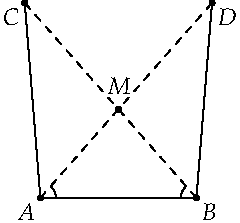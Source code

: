 settings.tex="pdflatex";

texpreamble("\usepackage{amsmath}
\usepackage{amsthm,amssymb}
\usepackage{mathpazo}
\usepackage[svgnames]{xcolor}
");
import graph;

size(120);

pair A=(-1,0);
pair B=(1,0);
pair D=(1.2,2.5);
pair C=(-1.2,2.5);

pair M=intersectionpoint(A--D,B--C);

draw(C--A--B--D);
draw(B--C,dashed);
draw(A--D,dashed);

draw(arc(A,A+0.2*unit(B-A),A+0.2*unit(D-A)));
draw(arc(B,B+0.2*unit(C-B),B+0.2*unit(A-B)));

dot("$A$",A,SW);
dot("$B$",B,SE);
dot("$C$",C,SW);
dot("$D$",D,SE);
dot("$M$",M,2N);




